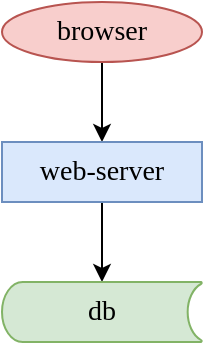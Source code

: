 <mxfile version="12.9.9" type="device" pages="2"><diagram id="xnCrFs1jr0TuVQduW6be" name="系统架构"><mxGraphModel dx="1072" dy="792" grid="1" gridSize="10" guides="1" tooltips="1" connect="1" arrows="1" fold="1" page="1" pageScale="1" pageWidth="827" pageHeight="1169" math="0" shadow="0"><root><mxCell id="0"/><mxCell id="1" parent="0"/><mxCell id="Psrxq8bK43fECaf6c3bK-1" style="edgeStyle=orthogonalEdgeStyle;rounded=0;orthogonalLoop=1;jettySize=auto;html=1;exitX=0.5;exitY=1;exitDx=0;exitDy=0;entryX=0.5;entryY=0;entryDx=0;entryDy=0;fontSize=14;fontFamily=Verdana;" edge="1" parent="1" source="Psrxq8bK43fECaf6c3bK-2" target="Psrxq8bK43fECaf6c3bK-4"><mxGeometry relative="1" as="geometry"/></mxCell><mxCell id="Psrxq8bK43fECaf6c3bK-2" value="browser" style="ellipse;whiteSpace=wrap;html=1;fontSize=14;fillColor=#f8cecc;strokeColor=#b85450;fontFamily=Verdana;" vertex="1" parent="1"><mxGeometry x="300" y="110" width="100" height="30" as="geometry"/></mxCell><mxCell id="Psrxq8bK43fECaf6c3bK-3" style="edgeStyle=orthogonalEdgeStyle;rounded=0;orthogonalLoop=1;jettySize=auto;html=1;exitX=0.5;exitY=1;exitDx=0;exitDy=0;fontSize=14;fontFamily=Verdana;" edge="1" parent="1" source="Psrxq8bK43fECaf6c3bK-4" target="Psrxq8bK43fECaf6c3bK-5"><mxGeometry relative="1" as="geometry"/></mxCell><mxCell id="Psrxq8bK43fECaf6c3bK-4" value="web-server" style="rounded=0;whiteSpace=wrap;html=1;fontSize=14;fillColor=#dae8fc;strokeColor=#6c8ebf;fontFamily=Verdana;" vertex="1" parent="1"><mxGeometry x="300" y="180" width="100" height="30" as="geometry"/></mxCell><mxCell id="Psrxq8bK43fECaf6c3bK-5" value="db" style="strokeWidth=1;html=1;shape=mxgraph.flowchart.stored_data;whiteSpace=wrap;fontSize=14;fillColor=#d5e8d4;strokeColor=#82b366;fontFamily=Verdana;" vertex="1" parent="1"><mxGeometry x="300" y="250" width="100" height="30" as="geometry"/></mxCell></root></mxGraphModel></diagram><diagram id="WiHTj5y8-ae2uzeoKD5R" name="DAO"><mxGraphModel dx="1072" dy="792" grid="1" gridSize="10" guides="1" tooltips="1" connect="1" arrows="1" fold="1" page="1" pageScale="1" pageWidth="827" pageHeight="1169" math="0" shadow="0"><root><mxCell id="amS-f7kxct6QRuVSmxFE-0"/><mxCell id="amS-f7kxct6QRuVSmxFE-1" parent="amS-f7kxct6QRuVSmxFE-0"/><mxCell id="amS-f7kxct6QRuVSmxFE-2" style="edgeStyle=orthogonalEdgeStyle;rounded=0;orthogonalLoop=1;jettySize=auto;html=1;exitX=0.5;exitY=1;exitDx=0;exitDy=0;fontSize=14;" edge="1" parent="amS-f7kxct6QRuVSmxFE-1" source="amS-f7kxct6QRuVSmxFE-3" target="amS-f7kxct6QRuVSmxFE-5"><mxGeometry relative="1" as="geometry"/></mxCell><mxCell id="amS-f7kxct6QRuVSmxFE-3" value="logic" style="rounded=0;whiteSpace=wrap;html=1;fontSize=14;fillColor=#dae8fc;strokeColor=#6c8ebf;fontFamily=Verdana;" vertex="1" parent="amS-f7kxct6QRuVSmxFE-1"><mxGeometry x="300" y="190" width="100" height="30" as="geometry"/></mxCell><mxCell id="amS-f7kxct6QRuVSmxFE-4" style="edgeStyle=orthogonalEdgeStyle;rounded=0;orthogonalLoop=1;jettySize=auto;html=1;exitX=0.5;exitY=1;exitDx=0;exitDy=0;entryX=0.5;entryY=0;entryDx=0;entryDy=0;entryPerimeter=0;fontSize=14;" edge="1" parent="amS-f7kxct6QRuVSmxFE-1" source="amS-f7kxct6QRuVSmxFE-5" target="amS-f7kxct6QRuVSmxFE-6"><mxGeometry relative="1" as="geometry"/></mxCell><mxCell id="amS-f7kxct6QRuVSmxFE-5" value="DAO" style="rounded=0;whiteSpace=wrap;html=1;fontSize=14;fillColor=#dae8fc;strokeColor=#6c8ebf;fontFamily=Verdana;" vertex="1" parent="amS-f7kxct6QRuVSmxFE-1"><mxGeometry x="300" y="260" width="100" height="30" as="geometry"/></mxCell><mxCell id="amS-f7kxct6QRuVSmxFE-6" value="db" style="strokeWidth=1;html=1;shape=mxgraph.flowchart.stored_data;whiteSpace=wrap;fontSize=14;fillColor=#d5e8d4;strokeColor=#82b366;fontFamily=Verdana;" vertex="1" parent="amS-f7kxct6QRuVSmxFE-1"><mxGeometry x="300" y="330" width="100" height="30" as="geometry"/></mxCell><mxCell id="amS-f7kxct6QRuVSmxFE-7" value="id = User::GetIdByName(&quot;shenjian&quot;)" style="text;html=1;strokeColor=none;fillColor=none;align=center;verticalAlign=middle;whiteSpace=wrap;rounded=0;fontSize=14;fontFamily=Verdana;" vertex="1" parent="amS-f7kxct6QRuVSmxFE-1"><mxGeometry x="370" y="230" width="270" height="20" as="geometry"/></mxCell><mxCell id="amS-f7kxct6QRuVSmxFE-8" value="select id from user where name=&quot;shenjian&quot;" style="text;html=1;strokeColor=none;fillColor=none;align=left;verticalAlign=middle;whiteSpace=wrap;rounded=0;fontFamily=Verdana;fontSize=14;" vertex="1" parent="amS-f7kxct6QRuVSmxFE-1"><mxGeometry x="370" y="300" width="200" height="20" as="geometry"/></mxCell></root></mxGraphModel></diagram></mxfile>